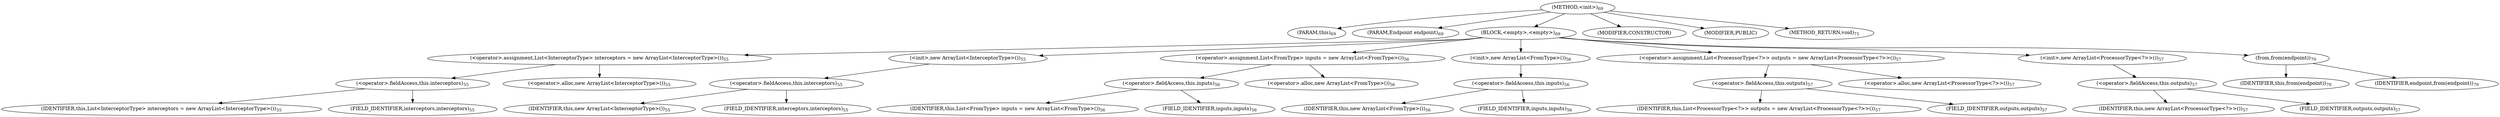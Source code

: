 digraph "&lt;init&gt;" {  
"161" [label = <(METHOD,&lt;init&gt;)<SUB>69</SUB>> ]
"6" [label = <(PARAM,this)<SUB>69</SUB>> ]
"162" [label = <(PARAM,Endpoint endpoint)<SUB>69</SUB>> ]
"163" [label = <(BLOCK,&lt;empty&gt;,&lt;empty&gt;)<SUB>69</SUB>> ]
"164" [label = <(&lt;operator&gt;.assignment,List&lt;InterceptorType&gt; interceptors = new ArrayList&lt;InterceptorType&gt;())<SUB>55</SUB>> ]
"165" [label = <(&lt;operator&gt;.fieldAccess,this.interceptors)<SUB>55</SUB>> ]
"166" [label = <(IDENTIFIER,this,List&lt;InterceptorType&gt; interceptors = new ArrayList&lt;InterceptorType&gt;())<SUB>55</SUB>> ]
"167" [label = <(FIELD_IDENTIFIER,interceptors,interceptors)<SUB>55</SUB>> ]
"168" [label = <(&lt;operator&gt;.alloc,new ArrayList&lt;InterceptorType&gt;())<SUB>55</SUB>> ]
"169" [label = <(&lt;init&gt;,new ArrayList&lt;InterceptorType&gt;())<SUB>55</SUB>> ]
"170" [label = <(&lt;operator&gt;.fieldAccess,this.interceptors)<SUB>55</SUB>> ]
"171" [label = <(IDENTIFIER,this,new ArrayList&lt;InterceptorType&gt;())<SUB>55</SUB>> ]
"172" [label = <(FIELD_IDENTIFIER,interceptors,interceptors)<SUB>55</SUB>> ]
"173" [label = <(&lt;operator&gt;.assignment,List&lt;FromType&gt; inputs = new ArrayList&lt;FromType&gt;())<SUB>56</SUB>> ]
"174" [label = <(&lt;operator&gt;.fieldAccess,this.inputs)<SUB>56</SUB>> ]
"175" [label = <(IDENTIFIER,this,List&lt;FromType&gt; inputs = new ArrayList&lt;FromType&gt;())<SUB>56</SUB>> ]
"176" [label = <(FIELD_IDENTIFIER,inputs,inputs)<SUB>56</SUB>> ]
"177" [label = <(&lt;operator&gt;.alloc,new ArrayList&lt;FromType&gt;())<SUB>56</SUB>> ]
"178" [label = <(&lt;init&gt;,new ArrayList&lt;FromType&gt;())<SUB>56</SUB>> ]
"179" [label = <(&lt;operator&gt;.fieldAccess,this.inputs)<SUB>56</SUB>> ]
"180" [label = <(IDENTIFIER,this,new ArrayList&lt;FromType&gt;())<SUB>56</SUB>> ]
"181" [label = <(FIELD_IDENTIFIER,inputs,inputs)<SUB>56</SUB>> ]
"182" [label = <(&lt;operator&gt;.assignment,List&lt;ProcessorType&lt;?&gt;&gt; outputs = new ArrayList&lt;ProcessorType&lt;?&gt;&gt;())<SUB>57</SUB>> ]
"183" [label = <(&lt;operator&gt;.fieldAccess,this.outputs)<SUB>57</SUB>> ]
"184" [label = <(IDENTIFIER,this,List&lt;ProcessorType&lt;?&gt;&gt; outputs = new ArrayList&lt;ProcessorType&lt;?&gt;&gt;())<SUB>57</SUB>> ]
"185" [label = <(FIELD_IDENTIFIER,outputs,outputs)<SUB>57</SUB>> ]
"186" [label = <(&lt;operator&gt;.alloc,new ArrayList&lt;ProcessorType&lt;?&gt;&gt;())<SUB>57</SUB>> ]
"187" [label = <(&lt;init&gt;,new ArrayList&lt;ProcessorType&lt;?&gt;&gt;())<SUB>57</SUB>> ]
"188" [label = <(&lt;operator&gt;.fieldAccess,this.outputs)<SUB>57</SUB>> ]
"189" [label = <(IDENTIFIER,this,new ArrayList&lt;ProcessorType&lt;?&gt;&gt;())<SUB>57</SUB>> ]
"190" [label = <(FIELD_IDENTIFIER,outputs,outputs)<SUB>57</SUB>> ]
"191" [label = <(from,from(endpoint))<SUB>70</SUB>> ]
"5" [label = <(IDENTIFIER,this,from(endpoint))<SUB>70</SUB>> ]
"192" [label = <(IDENTIFIER,endpoint,from(endpoint))<SUB>70</SUB>> ]
"193" [label = <(MODIFIER,CONSTRUCTOR)> ]
"194" [label = <(MODIFIER,PUBLIC)> ]
"195" [label = <(METHOD_RETURN,void)<SUB>71</SUB>> ]
  "161" -> "6" 
  "161" -> "162" 
  "161" -> "163" 
  "161" -> "193" 
  "161" -> "194" 
  "161" -> "195" 
  "163" -> "164" 
  "163" -> "169" 
  "163" -> "173" 
  "163" -> "178" 
  "163" -> "182" 
  "163" -> "187" 
  "163" -> "191" 
  "164" -> "165" 
  "164" -> "168" 
  "165" -> "166" 
  "165" -> "167" 
  "169" -> "170" 
  "170" -> "171" 
  "170" -> "172" 
  "173" -> "174" 
  "173" -> "177" 
  "174" -> "175" 
  "174" -> "176" 
  "178" -> "179" 
  "179" -> "180" 
  "179" -> "181" 
  "182" -> "183" 
  "182" -> "186" 
  "183" -> "184" 
  "183" -> "185" 
  "187" -> "188" 
  "188" -> "189" 
  "188" -> "190" 
  "191" -> "5" 
  "191" -> "192" 
}
